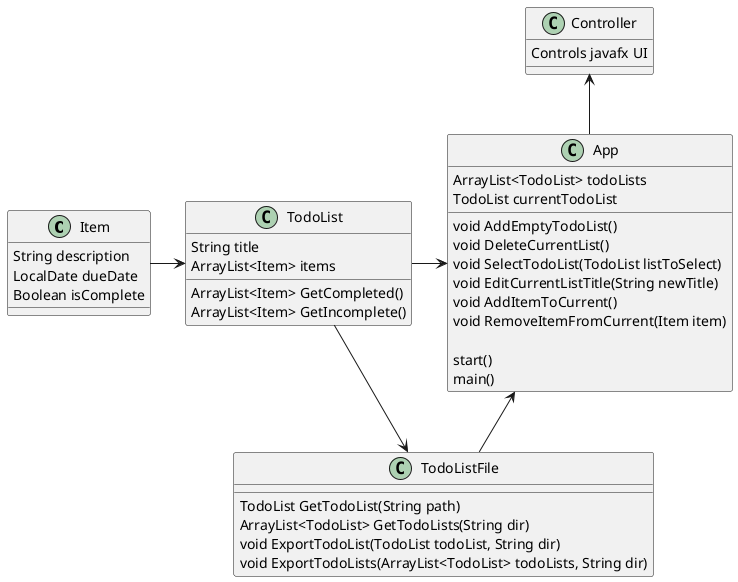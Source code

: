 @startuml
'https://plantuml.com/class-diagram

Item -> TodoList
App <-- TodoListFile
TodoList -> TodoListFile
TodoList -> App
Controller <-- App

class Controller {
    Controls javafx UI
}

class Item {
    String description
    LocalDate dueDate
    Boolean isComplete
}

class TodoList {
    String title
    ArrayList<Item> items
    ArrayList<Item> GetCompleted()
    ArrayList<Item> GetIncomplete()
}

class TodoListFile {
    TodoList GetTodoList(String path)
    ArrayList<TodoList> GetTodoLists(String dir)
    void ExportTodoList(TodoList todoList, String dir)
    void ExportTodoLists(ArrayList<TodoList> todoLists, String dir)
}

class App {
    ArrayList<TodoList> todoLists
    TodoList currentTodoList

    void AddEmptyTodoList()
    void DeleteCurrentList()
    void SelectTodoList(TodoList listToSelect)
    void EditCurrentListTitle(String newTitle)
    void AddItemToCurrent()
    void RemoveItemFromCurrent(Item item)

    start()
    main()
}

@enduml